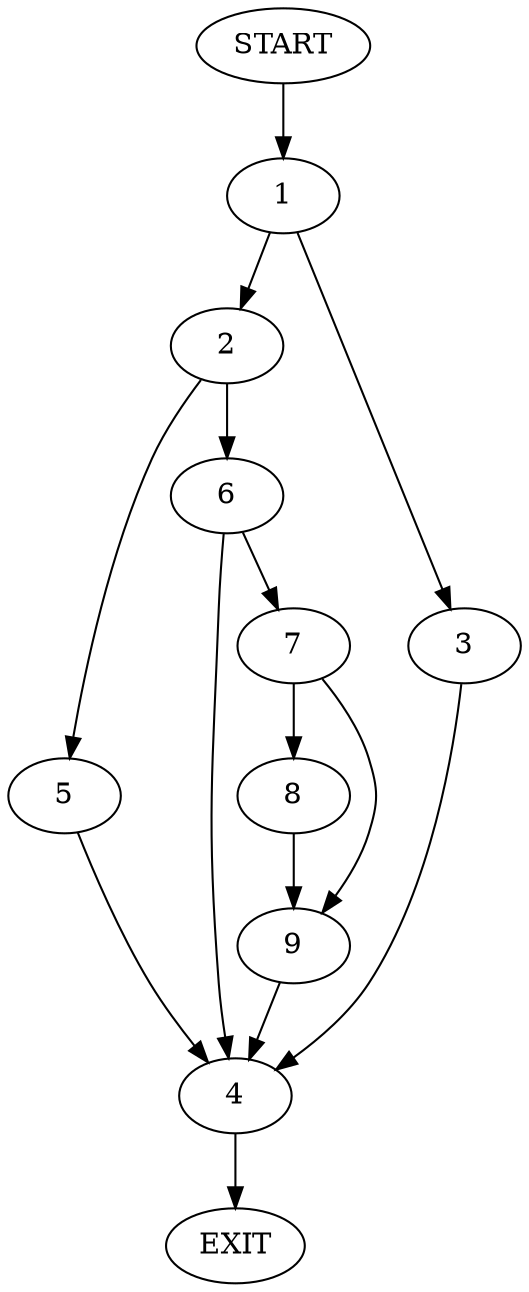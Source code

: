 digraph {
0 [label="START"]
10 [label="EXIT"]
0 -> 1
1 -> 2
1 -> 3
3 -> 4
2 -> 5
2 -> 6
4 -> 10
5 -> 4
6 -> 4
6 -> 7
7 -> 8
7 -> 9
8 -> 9
9 -> 4
}
